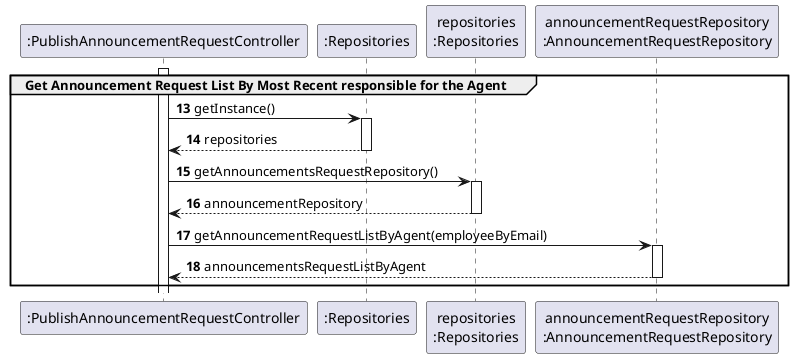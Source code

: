 @startuml
'https://plantuml.com/sequence-diagram

participant ":PublishAnnouncementRequestController" as PublishAnnouncementRequestController
participant ":Repositories" as Singleton
participant "repositories\n:Repositories" as repositories
participant "announcementRequestRepository\n:AnnouncementRequestRepository" as AnnouncementRequestRepository

autonumber 13

Group Get Announcement Request List By Most Recent responsible for the Agent

activate PublishAnnouncementRequestController

PublishAnnouncementRequestController -> Singleton: getInstance()
activate Singleton

Singleton --> PublishAnnouncementRequestController: repositories
deactivate Singleton

PublishAnnouncementRequestController -> repositories: getAnnouncementsRequestRepository()
activate repositories

repositories --> PublishAnnouncementRequestController:announcementRepository
deactivate repositories

PublishAnnouncementRequestController -> AnnouncementRequestRepository:getAnnouncementRequestListByAgent(employeeByEmail)
activate AnnouncementRequestRepository

AnnouncementRequestRepository --> PublishAnnouncementRequestController:announcementsRequestListByAgent
deactivate AnnouncementRequestRepository
end
@enduml